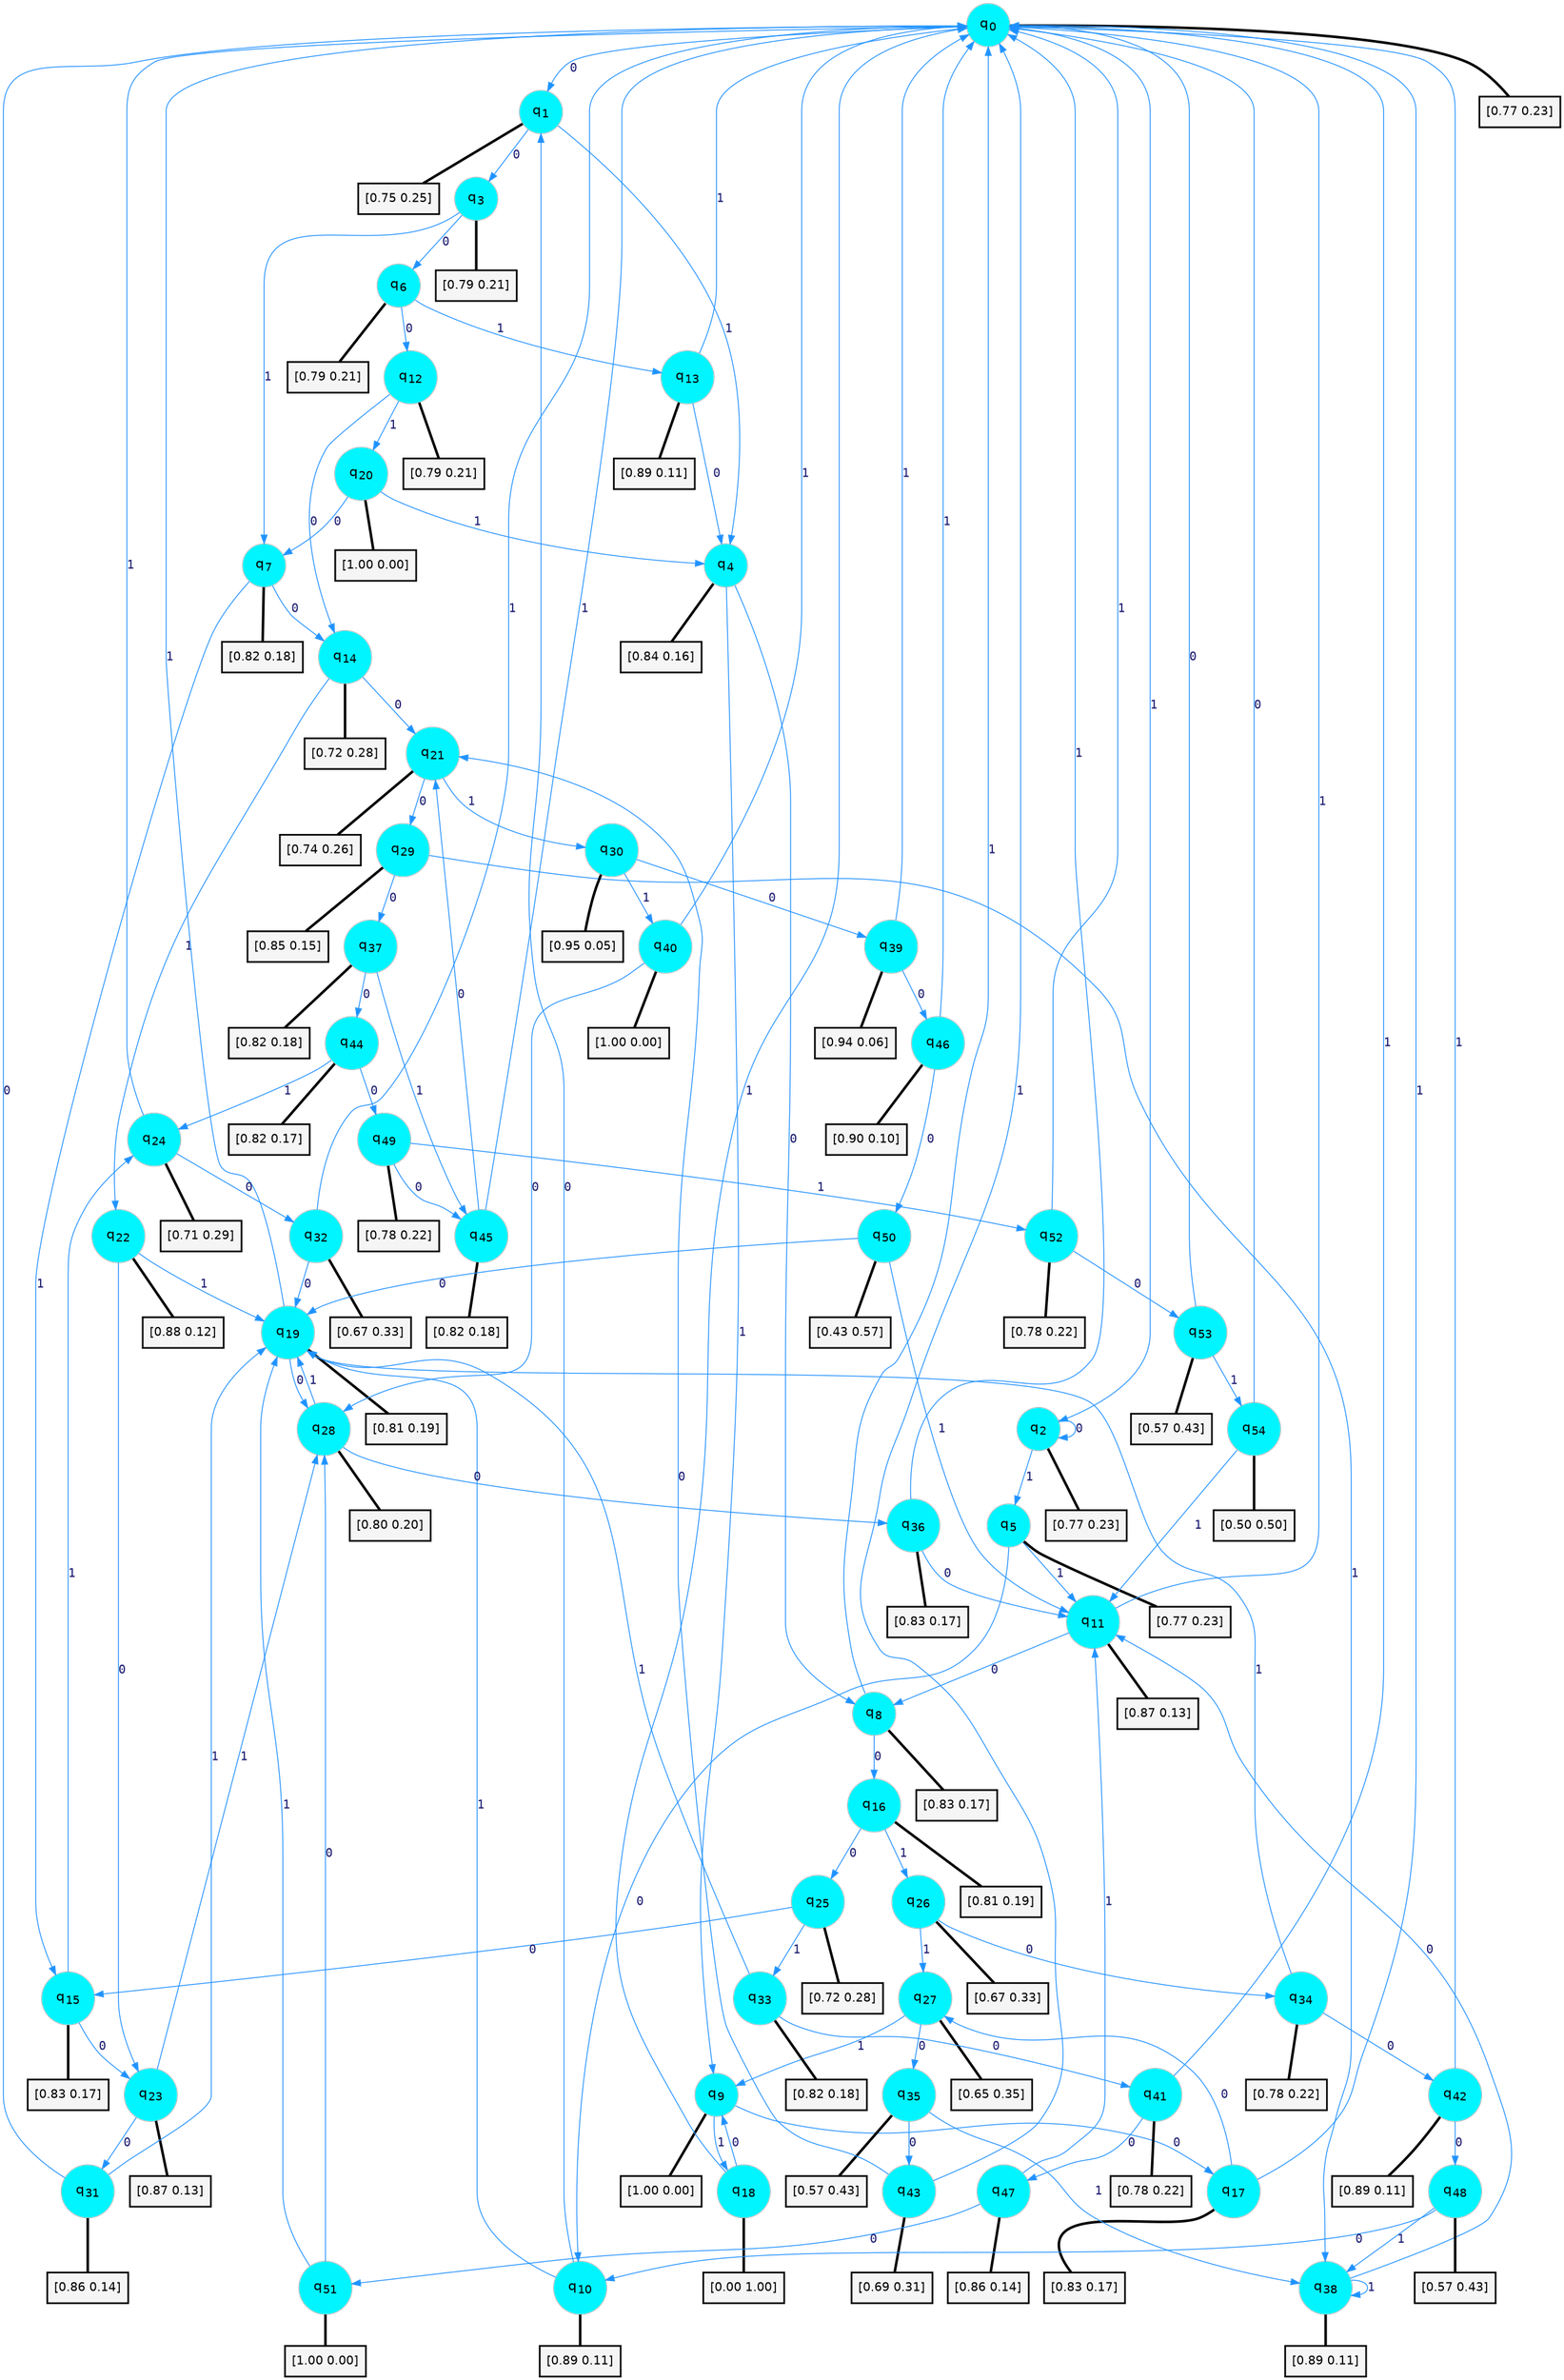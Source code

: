 digraph G {
graph [
bgcolor=transparent, dpi=300, rankdir=TD, size="40,25"];
node [
color=gray, fillcolor=turquoise1, fontcolor=black, fontname=Helvetica, fontsize=16, fontweight=bold, shape=circle, style=filled];
edge [
arrowsize=1, color=dodgerblue1, fontcolor=midnightblue, fontname=courier, fontweight=bold, penwidth=1, style=solid, weight=20];
0[label=<q<SUB>0</SUB>>];
1[label=<q<SUB>1</SUB>>];
2[label=<q<SUB>2</SUB>>];
3[label=<q<SUB>3</SUB>>];
4[label=<q<SUB>4</SUB>>];
5[label=<q<SUB>5</SUB>>];
6[label=<q<SUB>6</SUB>>];
7[label=<q<SUB>7</SUB>>];
8[label=<q<SUB>8</SUB>>];
9[label=<q<SUB>9</SUB>>];
10[label=<q<SUB>10</SUB>>];
11[label=<q<SUB>11</SUB>>];
12[label=<q<SUB>12</SUB>>];
13[label=<q<SUB>13</SUB>>];
14[label=<q<SUB>14</SUB>>];
15[label=<q<SUB>15</SUB>>];
16[label=<q<SUB>16</SUB>>];
17[label=<q<SUB>17</SUB>>];
18[label=<q<SUB>18</SUB>>];
19[label=<q<SUB>19</SUB>>];
20[label=<q<SUB>20</SUB>>];
21[label=<q<SUB>21</SUB>>];
22[label=<q<SUB>22</SUB>>];
23[label=<q<SUB>23</SUB>>];
24[label=<q<SUB>24</SUB>>];
25[label=<q<SUB>25</SUB>>];
26[label=<q<SUB>26</SUB>>];
27[label=<q<SUB>27</SUB>>];
28[label=<q<SUB>28</SUB>>];
29[label=<q<SUB>29</SUB>>];
30[label=<q<SUB>30</SUB>>];
31[label=<q<SUB>31</SUB>>];
32[label=<q<SUB>32</SUB>>];
33[label=<q<SUB>33</SUB>>];
34[label=<q<SUB>34</SUB>>];
35[label=<q<SUB>35</SUB>>];
36[label=<q<SUB>36</SUB>>];
37[label=<q<SUB>37</SUB>>];
38[label=<q<SUB>38</SUB>>];
39[label=<q<SUB>39</SUB>>];
40[label=<q<SUB>40</SUB>>];
41[label=<q<SUB>41</SUB>>];
42[label=<q<SUB>42</SUB>>];
43[label=<q<SUB>43</SUB>>];
44[label=<q<SUB>44</SUB>>];
45[label=<q<SUB>45</SUB>>];
46[label=<q<SUB>46</SUB>>];
47[label=<q<SUB>47</SUB>>];
48[label=<q<SUB>48</SUB>>];
49[label=<q<SUB>49</SUB>>];
50[label=<q<SUB>50</SUB>>];
51[label=<q<SUB>51</SUB>>];
52[label=<q<SUB>52</SUB>>];
53[label=<q<SUB>53</SUB>>];
54[label=<q<SUB>54</SUB>>];
55[label="[0.77 0.23]", shape=box,fontcolor=black, fontname=Helvetica, fontsize=14, penwidth=2, fillcolor=whitesmoke,color=black];
56[label="[0.75 0.25]", shape=box,fontcolor=black, fontname=Helvetica, fontsize=14, penwidth=2, fillcolor=whitesmoke,color=black];
57[label="[0.77 0.23]", shape=box,fontcolor=black, fontname=Helvetica, fontsize=14, penwidth=2, fillcolor=whitesmoke,color=black];
58[label="[0.79 0.21]", shape=box,fontcolor=black, fontname=Helvetica, fontsize=14, penwidth=2, fillcolor=whitesmoke,color=black];
59[label="[0.84 0.16]", shape=box,fontcolor=black, fontname=Helvetica, fontsize=14, penwidth=2, fillcolor=whitesmoke,color=black];
60[label="[0.77 0.23]", shape=box,fontcolor=black, fontname=Helvetica, fontsize=14, penwidth=2, fillcolor=whitesmoke,color=black];
61[label="[0.79 0.21]", shape=box,fontcolor=black, fontname=Helvetica, fontsize=14, penwidth=2, fillcolor=whitesmoke,color=black];
62[label="[0.82 0.18]", shape=box,fontcolor=black, fontname=Helvetica, fontsize=14, penwidth=2, fillcolor=whitesmoke,color=black];
63[label="[0.83 0.17]", shape=box,fontcolor=black, fontname=Helvetica, fontsize=14, penwidth=2, fillcolor=whitesmoke,color=black];
64[label="[1.00 0.00]", shape=box,fontcolor=black, fontname=Helvetica, fontsize=14, penwidth=2, fillcolor=whitesmoke,color=black];
65[label="[0.89 0.11]", shape=box,fontcolor=black, fontname=Helvetica, fontsize=14, penwidth=2, fillcolor=whitesmoke,color=black];
66[label="[0.87 0.13]", shape=box,fontcolor=black, fontname=Helvetica, fontsize=14, penwidth=2, fillcolor=whitesmoke,color=black];
67[label="[0.79 0.21]", shape=box,fontcolor=black, fontname=Helvetica, fontsize=14, penwidth=2, fillcolor=whitesmoke,color=black];
68[label="[0.89 0.11]", shape=box,fontcolor=black, fontname=Helvetica, fontsize=14, penwidth=2, fillcolor=whitesmoke,color=black];
69[label="[0.72 0.28]", shape=box,fontcolor=black, fontname=Helvetica, fontsize=14, penwidth=2, fillcolor=whitesmoke,color=black];
70[label="[0.83 0.17]", shape=box,fontcolor=black, fontname=Helvetica, fontsize=14, penwidth=2, fillcolor=whitesmoke,color=black];
71[label="[0.81 0.19]", shape=box,fontcolor=black, fontname=Helvetica, fontsize=14, penwidth=2, fillcolor=whitesmoke,color=black];
72[label="[0.83 0.17]", shape=box,fontcolor=black, fontname=Helvetica, fontsize=14, penwidth=2, fillcolor=whitesmoke,color=black];
73[label="[0.00 1.00]", shape=box,fontcolor=black, fontname=Helvetica, fontsize=14, penwidth=2, fillcolor=whitesmoke,color=black];
74[label="[0.81 0.19]", shape=box,fontcolor=black, fontname=Helvetica, fontsize=14, penwidth=2, fillcolor=whitesmoke,color=black];
75[label="[1.00 0.00]", shape=box,fontcolor=black, fontname=Helvetica, fontsize=14, penwidth=2, fillcolor=whitesmoke,color=black];
76[label="[0.74 0.26]", shape=box,fontcolor=black, fontname=Helvetica, fontsize=14, penwidth=2, fillcolor=whitesmoke,color=black];
77[label="[0.88 0.12]", shape=box,fontcolor=black, fontname=Helvetica, fontsize=14, penwidth=2, fillcolor=whitesmoke,color=black];
78[label="[0.87 0.13]", shape=box,fontcolor=black, fontname=Helvetica, fontsize=14, penwidth=2, fillcolor=whitesmoke,color=black];
79[label="[0.71 0.29]", shape=box,fontcolor=black, fontname=Helvetica, fontsize=14, penwidth=2, fillcolor=whitesmoke,color=black];
80[label="[0.72 0.28]", shape=box,fontcolor=black, fontname=Helvetica, fontsize=14, penwidth=2, fillcolor=whitesmoke,color=black];
81[label="[0.67 0.33]", shape=box,fontcolor=black, fontname=Helvetica, fontsize=14, penwidth=2, fillcolor=whitesmoke,color=black];
82[label="[0.65 0.35]", shape=box,fontcolor=black, fontname=Helvetica, fontsize=14, penwidth=2, fillcolor=whitesmoke,color=black];
83[label="[0.80 0.20]", shape=box,fontcolor=black, fontname=Helvetica, fontsize=14, penwidth=2, fillcolor=whitesmoke,color=black];
84[label="[0.85 0.15]", shape=box,fontcolor=black, fontname=Helvetica, fontsize=14, penwidth=2, fillcolor=whitesmoke,color=black];
85[label="[0.95 0.05]", shape=box,fontcolor=black, fontname=Helvetica, fontsize=14, penwidth=2, fillcolor=whitesmoke,color=black];
86[label="[0.86 0.14]", shape=box,fontcolor=black, fontname=Helvetica, fontsize=14, penwidth=2, fillcolor=whitesmoke,color=black];
87[label="[0.67 0.33]", shape=box,fontcolor=black, fontname=Helvetica, fontsize=14, penwidth=2, fillcolor=whitesmoke,color=black];
88[label="[0.82 0.18]", shape=box,fontcolor=black, fontname=Helvetica, fontsize=14, penwidth=2, fillcolor=whitesmoke,color=black];
89[label="[0.78 0.22]", shape=box,fontcolor=black, fontname=Helvetica, fontsize=14, penwidth=2, fillcolor=whitesmoke,color=black];
90[label="[0.57 0.43]", shape=box,fontcolor=black, fontname=Helvetica, fontsize=14, penwidth=2, fillcolor=whitesmoke,color=black];
91[label="[0.83 0.17]", shape=box,fontcolor=black, fontname=Helvetica, fontsize=14, penwidth=2, fillcolor=whitesmoke,color=black];
92[label="[0.82 0.18]", shape=box,fontcolor=black, fontname=Helvetica, fontsize=14, penwidth=2, fillcolor=whitesmoke,color=black];
93[label="[0.89 0.11]", shape=box,fontcolor=black, fontname=Helvetica, fontsize=14, penwidth=2, fillcolor=whitesmoke,color=black];
94[label="[0.94 0.06]", shape=box,fontcolor=black, fontname=Helvetica, fontsize=14, penwidth=2, fillcolor=whitesmoke,color=black];
95[label="[1.00 0.00]", shape=box,fontcolor=black, fontname=Helvetica, fontsize=14, penwidth=2, fillcolor=whitesmoke,color=black];
96[label="[0.78 0.22]", shape=box,fontcolor=black, fontname=Helvetica, fontsize=14, penwidth=2, fillcolor=whitesmoke,color=black];
97[label="[0.89 0.11]", shape=box,fontcolor=black, fontname=Helvetica, fontsize=14, penwidth=2, fillcolor=whitesmoke,color=black];
98[label="[0.69 0.31]", shape=box,fontcolor=black, fontname=Helvetica, fontsize=14, penwidth=2, fillcolor=whitesmoke,color=black];
99[label="[0.82 0.17]", shape=box,fontcolor=black, fontname=Helvetica, fontsize=14, penwidth=2, fillcolor=whitesmoke,color=black];
100[label="[0.82 0.18]", shape=box,fontcolor=black, fontname=Helvetica, fontsize=14, penwidth=2, fillcolor=whitesmoke,color=black];
101[label="[0.90 0.10]", shape=box,fontcolor=black, fontname=Helvetica, fontsize=14, penwidth=2, fillcolor=whitesmoke,color=black];
102[label="[0.86 0.14]", shape=box,fontcolor=black, fontname=Helvetica, fontsize=14, penwidth=2, fillcolor=whitesmoke,color=black];
103[label="[0.57 0.43]", shape=box,fontcolor=black, fontname=Helvetica, fontsize=14, penwidth=2, fillcolor=whitesmoke,color=black];
104[label="[0.78 0.22]", shape=box,fontcolor=black, fontname=Helvetica, fontsize=14, penwidth=2, fillcolor=whitesmoke,color=black];
105[label="[0.43 0.57]", shape=box,fontcolor=black, fontname=Helvetica, fontsize=14, penwidth=2, fillcolor=whitesmoke,color=black];
106[label="[1.00 0.00]", shape=box,fontcolor=black, fontname=Helvetica, fontsize=14, penwidth=2, fillcolor=whitesmoke,color=black];
107[label="[0.78 0.22]", shape=box,fontcolor=black, fontname=Helvetica, fontsize=14, penwidth=2, fillcolor=whitesmoke,color=black];
108[label="[0.57 0.43]", shape=box,fontcolor=black, fontname=Helvetica, fontsize=14, penwidth=2, fillcolor=whitesmoke,color=black];
109[label="[0.50 0.50]", shape=box,fontcolor=black, fontname=Helvetica, fontsize=14, penwidth=2, fillcolor=whitesmoke,color=black];
0->1 [label=0];
0->2 [label=1];
0->55 [arrowhead=none, penwidth=3,color=black];
1->3 [label=0];
1->4 [label=1];
1->56 [arrowhead=none, penwidth=3,color=black];
2->2 [label=0];
2->5 [label=1];
2->57 [arrowhead=none, penwidth=3,color=black];
3->6 [label=0];
3->7 [label=1];
3->58 [arrowhead=none, penwidth=3,color=black];
4->8 [label=0];
4->9 [label=1];
4->59 [arrowhead=none, penwidth=3,color=black];
5->10 [label=0];
5->11 [label=1];
5->60 [arrowhead=none, penwidth=3,color=black];
6->12 [label=0];
6->13 [label=1];
6->61 [arrowhead=none, penwidth=3,color=black];
7->14 [label=0];
7->15 [label=1];
7->62 [arrowhead=none, penwidth=3,color=black];
8->16 [label=0];
8->0 [label=1];
8->63 [arrowhead=none, penwidth=3,color=black];
9->17 [label=0];
9->18 [label=1];
9->64 [arrowhead=none, penwidth=3,color=black];
10->1 [label=0];
10->19 [label=1];
10->65 [arrowhead=none, penwidth=3,color=black];
11->8 [label=0];
11->0 [label=1];
11->66 [arrowhead=none, penwidth=3,color=black];
12->14 [label=0];
12->20 [label=1];
12->67 [arrowhead=none, penwidth=3,color=black];
13->4 [label=0];
13->0 [label=1];
13->68 [arrowhead=none, penwidth=3,color=black];
14->21 [label=0];
14->22 [label=1];
14->69 [arrowhead=none, penwidth=3,color=black];
15->23 [label=0];
15->24 [label=1];
15->70 [arrowhead=none, penwidth=3,color=black];
16->25 [label=0];
16->26 [label=1];
16->71 [arrowhead=none, penwidth=3,color=black];
17->27 [label=0];
17->0 [label=1];
17->72 [arrowhead=none, penwidth=3,color=black];
18->9 [label=0];
18->0 [label=1];
18->73 [arrowhead=none, penwidth=3,color=black];
19->28 [label=0];
19->0 [label=1];
19->74 [arrowhead=none, penwidth=3,color=black];
20->7 [label=0];
20->4 [label=1];
20->75 [arrowhead=none, penwidth=3,color=black];
21->29 [label=0];
21->30 [label=1];
21->76 [arrowhead=none, penwidth=3,color=black];
22->23 [label=0];
22->19 [label=1];
22->77 [arrowhead=none, penwidth=3,color=black];
23->31 [label=0];
23->28 [label=1];
23->78 [arrowhead=none, penwidth=3,color=black];
24->32 [label=0];
24->0 [label=1];
24->79 [arrowhead=none, penwidth=3,color=black];
25->15 [label=0];
25->33 [label=1];
25->80 [arrowhead=none, penwidth=3,color=black];
26->34 [label=0];
26->27 [label=1];
26->81 [arrowhead=none, penwidth=3,color=black];
27->35 [label=0];
27->9 [label=1];
27->82 [arrowhead=none, penwidth=3,color=black];
28->36 [label=0];
28->19 [label=1];
28->83 [arrowhead=none, penwidth=3,color=black];
29->37 [label=0];
29->38 [label=1];
29->84 [arrowhead=none, penwidth=3,color=black];
30->39 [label=0];
30->40 [label=1];
30->85 [arrowhead=none, penwidth=3,color=black];
31->0 [label=0];
31->19 [label=1];
31->86 [arrowhead=none, penwidth=3,color=black];
32->19 [label=0];
32->0 [label=1];
32->87 [arrowhead=none, penwidth=3,color=black];
33->41 [label=0];
33->19 [label=1];
33->88 [arrowhead=none, penwidth=3,color=black];
34->42 [label=0];
34->19 [label=1];
34->89 [arrowhead=none, penwidth=3,color=black];
35->43 [label=0];
35->38 [label=1];
35->90 [arrowhead=none, penwidth=3,color=black];
36->11 [label=0];
36->0 [label=1];
36->91 [arrowhead=none, penwidth=3,color=black];
37->44 [label=0];
37->45 [label=1];
37->92 [arrowhead=none, penwidth=3,color=black];
38->11 [label=0];
38->38 [label=1];
38->93 [arrowhead=none, penwidth=3,color=black];
39->46 [label=0];
39->0 [label=1];
39->94 [arrowhead=none, penwidth=3,color=black];
40->28 [label=0];
40->0 [label=1];
40->95 [arrowhead=none, penwidth=3,color=black];
41->47 [label=0];
41->0 [label=1];
41->96 [arrowhead=none, penwidth=3,color=black];
42->48 [label=0];
42->0 [label=1];
42->97 [arrowhead=none, penwidth=3,color=black];
43->21 [label=0];
43->0 [label=1];
43->98 [arrowhead=none, penwidth=3,color=black];
44->49 [label=0];
44->24 [label=1];
44->99 [arrowhead=none, penwidth=3,color=black];
45->21 [label=0];
45->0 [label=1];
45->100 [arrowhead=none, penwidth=3,color=black];
46->50 [label=0];
46->0 [label=1];
46->101 [arrowhead=none, penwidth=3,color=black];
47->51 [label=0];
47->11 [label=1];
47->102 [arrowhead=none, penwidth=3,color=black];
48->10 [label=0];
48->38 [label=1];
48->103 [arrowhead=none, penwidth=3,color=black];
49->45 [label=0];
49->52 [label=1];
49->104 [arrowhead=none, penwidth=3,color=black];
50->19 [label=0];
50->11 [label=1];
50->105 [arrowhead=none, penwidth=3,color=black];
51->28 [label=0];
51->19 [label=1];
51->106 [arrowhead=none, penwidth=3,color=black];
52->53 [label=0];
52->0 [label=1];
52->107 [arrowhead=none, penwidth=3,color=black];
53->0 [label=0];
53->54 [label=1];
53->108 [arrowhead=none, penwidth=3,color=black];
54->0 [label=0];
54->11 [label=1];
54->109 [arrowhead=none, penwidth=3,color=black];
}
